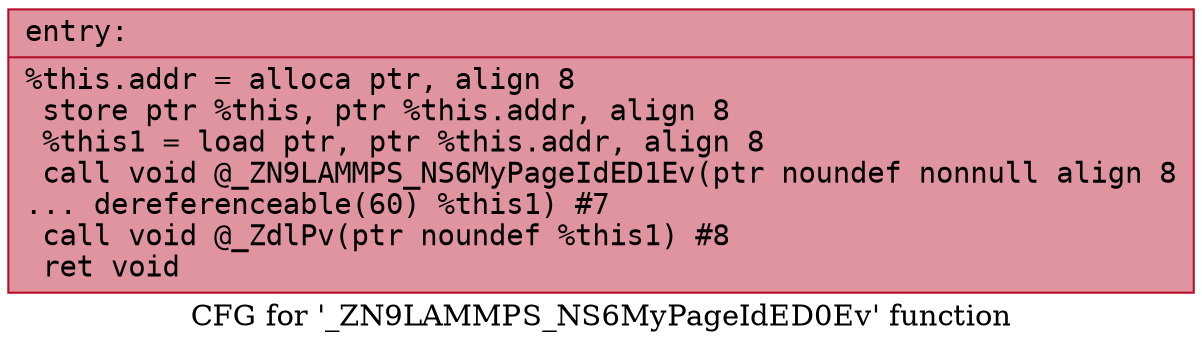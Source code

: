 digraph "CFG for '_ZN9LAMMPS_NS6MyPageIdED0Ev' function" {
	label="CFG for '_ZN9LAMMPS_NS6MyPageIdED0Ev' function";

	Node0x556aef9df220 [shape=record,color="#b70d28ff", style=filled, fillcolor="#b70d2870" fontname="Courier",label="{entry:\l|  %this.addr = alloca ptr, align 8\l  store ptr %this, ptr %this.addr, align 8\l  %this1 = load ptr, ptr %this.addr, align 8\l  call void @_ZN9LAMMPS_NS6MyPageIdED1Ev(ptr noundef nonnull align 8\l... dereferenceable(60) %this1) #7\l  call void @_ZdlPv(ptr noundef %this1) #8\l  ret void\l}"];
}
